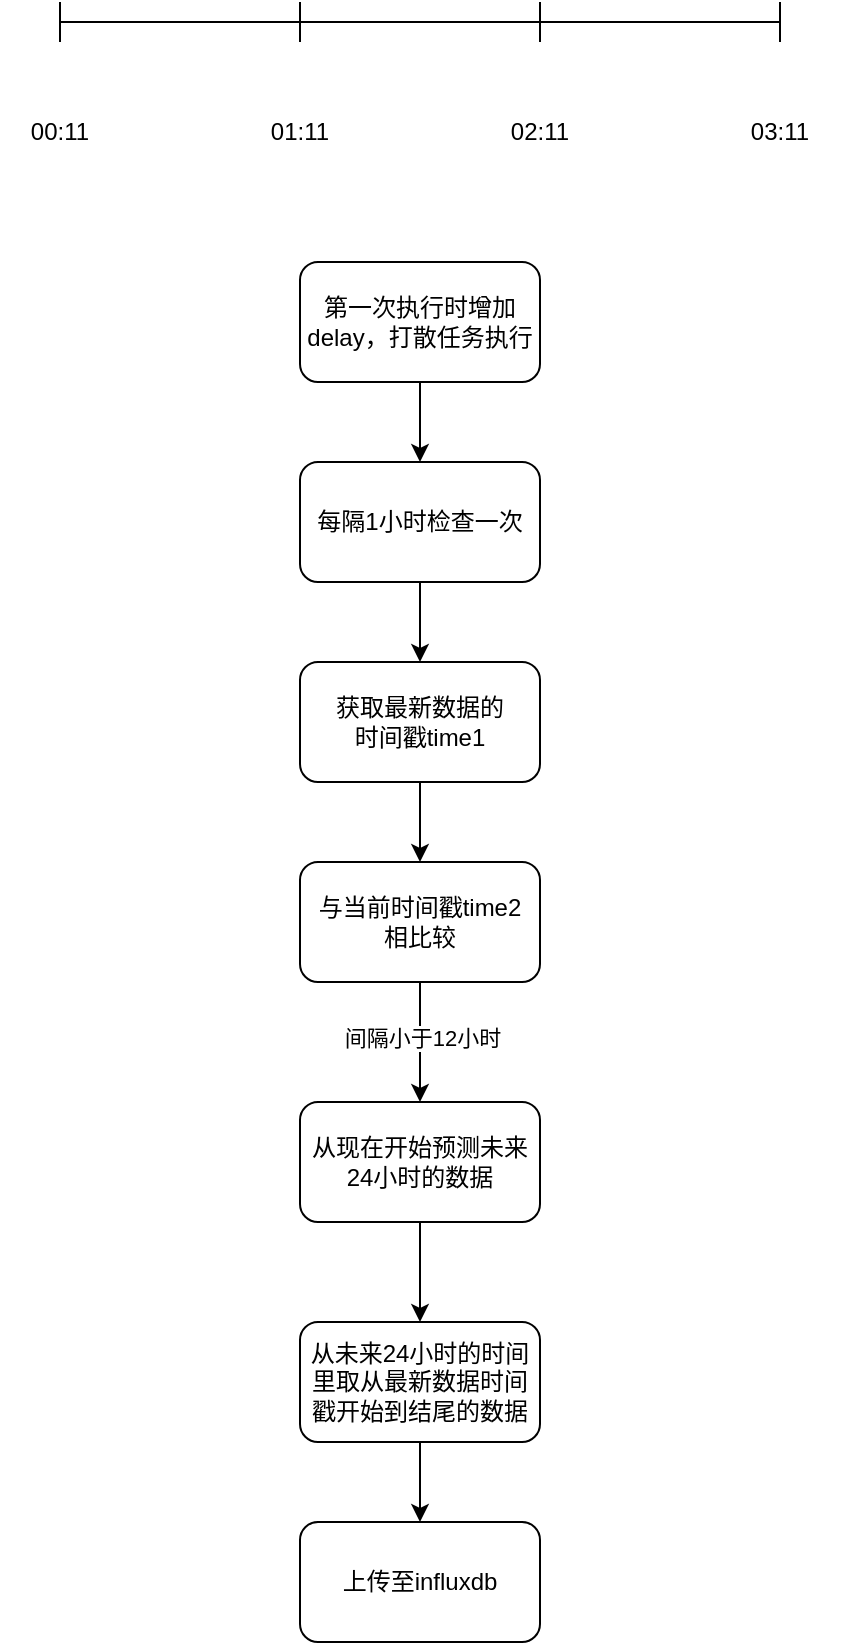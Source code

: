 <mxfile version="21.2.9" type="github">
  <diagram name="第 1 页" id="SlJA2I-Qyu4VbDwptdL-">
    <mxGraphModel dx="823" dy="544" grid="1" gridSize="10" guides="1" tooltips="1" connect="1" arrows="1" fold="1" page="1" pageScale="1" pageWidth="827" pageHeight="1169" math="0" shadow="0">
      <root>
        <mxCell id="0" />
        <mxCell id="1" parent="0" />
        <mxCell id="vAp62FiM2lDATQAgyI6t-1" value="" style="shape=crossbar;whiteSpace=wrap;html=1;rounded=1;" vertex="1" parent="1">
          <mxGeometry x="234" y="200" width="120" height="20" as="geometry" />
        </mxCell>
        <mxCell id="vAp62FiM2lDATQAgyI6t-2" value="" style="shape=crossbar;whiteSpace=wrap;html=1;rounded=1;" vertex="1" parent="1">
          <mxGeometry x="354" y="200" width="120" height="20" as="geometry" />
        </mxCell>
        <mxCell id="vAp62FiM2lDATQAgyI6t-3" value="" style="shape=crossbar;whiteSpace=wrap;html=1;rounded=1;" vertex="1" parent="1">
          <mxGeometry x="474" y="200" width="120" height="20" as="geometry" />
        </mxCell>
        <mxCell id="vAp62FiM2lDATQAgyI6t-5" value="00:11" style="text;html=1;strokeColor=none;fillColor=none;align=center;verticalAlign=middle;whiteSpace=wrap;rounded=0;" vertex="1" parent="1">
          <mxGeometry x="204" y="250" width="60" height="30" as="geometry" />
        </mxCell>
        <mxCell id="vAp62FiM2lDATQAgyI6t-7" value="01:11" style="text;html=1;strokeColor=none;fillColor=none;align=center;verticalAlign=middle;whiteSpace=wrap;rounded=0;" vertex="1" parent="1">
          <mxGeometry x="324" y="250" width="60" height="30" as="geometry" />
        </mxCell>
        <mxCell id="vAp62FiM2lDATQAgyI6t-8" value="02:11" style="text;html=1;strokeColor=none;fillColor=none;align=center;verticalAlign=middle;whiteSpace=wrap;rounded=0;" vertex="1" parent="1">
          <mxGeometry x="444" y="250" width="60" height="30" as="geometry" />
        </mxCell>
        <mxCell id="vAp62FiM2lDATQAgyI6t-9" value="03:11" style="text;html=1;strokeColor=none;fillColor=none;align=center;verticalAlign=middle;whiteSpace=wrap;rounded=0;" vertex="1" parent="1">
          <mxGeometry x="564" y="250" width="60" height="30" as="geometry" />
        </mxCell>
        <mxCell id="vAp62FiM2lDATQAgyI6t-12" value="" style="edgeStyle=orthogonalEdgeStyle;rounded=0;orthogonalLoop=1;jettySize=auto;html=1;" edge="1" parent="1" source="vAp62FiM2lDATQAgyI6t-10" target="vAp62FiM2lDATQAgyI6t-11">
          <mxGeometry relative="1" as="geometry" />
        </mxCell>
        <mxCell id="vAp62FiM2lDATQAgyI6t-10" value="每隔1小时检查一次" style="rounded=1;whiteSpace=wrap;html=1;" vertex="1" parent="1">
          <mxGeometry x="354" y="430" width="120" height="60" as="geometry" />
        </mxCell>
        <mxCell id="vAp62FiM2lDATQAgyI6t-14" value="" style="edgeStyle=orthogonalEdgeStyle;rounded=0;orthogonalLoop=1;jettySize=auto;html=1;" edge="1" parent="1" source="vAp62FiM2lDATQAgyI6t-11" target="vAp62FiM2lDATQAgyI6t-13">
          <mxGeometry relative="1" as="geometry" />
        </mxCell>
        <mxCell id="vAp62FiM2lDATQAgyI6t-11" value="获取最新数据的&lt;br&gt;时间戳time1" style="whiteSpace=wrap;html=1;rounded=1;" vertex="1" parent="1">
          <mxGeometry x="354" y="530" width="120" height="60" as="geometry" />
        </mxCell>
        <mxCell id="vAp62FiM2lDATQAgyI6t-16" value="" style="edgeStyle=orthogonalEdgeStyle;rounded=0;orthogonalLoop=1;jettySize=auto;html=1;" edge="1" parent="1" source="vAp62FiM2lDATQAgyI6t-13" target="vAp62FiM2lDATQAgyI6t-15">
          <mxGeometry relative="1" as="geometry" />
        </mxCell>
        <mxCell id="vAp62FiM2lDATQAgyI6t-19" value="间隔小于12小时" style="edgeLabel;html=1;align=center;verticalAlign=middle;resizable=0;points=[];" vertex="1" connectable="0" parent="vAp62FiM2lDATQAgyI6t-16">
          <mxGeometry x="-0.063" y="1" relative="1" as="geometry">
            <mxPoint as="offset" />
          </mxGeometry>
        </mxCell>
        <mxCell id="vAp62FiM2lDATQAgyI6t-13" value="与当前时间戳time2&lt;br&gt;相比较" style="whiteSpace=wrap;html=1;rounded=1;" vertex="1" parent="1">
          <mxGeometry x="354" y="630" width="120" height="60" as="geometry" />
        </mxCell>
        <mxCell id="vAp62FiM2lDATQAgyI6t-21" value="" style="edgeStyle=orthogonalEdgeStyle;rounded=0;orthogonalLoop=1;jettySize=auto;html=1;" edge="1" parent="1" source="vAp62FiM2lDATQAgyI6t-15" target="vAp62FiM2lDATQAgyI6t-20">
          <mxGeometry relative="1" as="geometry" />
        </mxCell>
        <mxCell id="vAp62FiM2lDATQAgyI6t-15" value="从现在开始预测未来24小时的数据" style="whiteSpace=wrap;html=1;rounded=1;" vertex="1" parent="1">
          <mxGeometry x="354" y="750" width="120" height="60" as="geometry" />
        </mxCell>
        <mxCell id="vAp62FiM2lDATQAgyI6t-23" value="" style="edgeStyle=orthogonalEdgeStyle;rounded=0;orthogonalLoop=1;jettySize=auto;html=1;" edge="1" parent="1" source="vAp62FiM2lDATQAgyI6t-20">
          <mxGeometry relative="1" as="geometry">
            <mxPoint x="414" y="960" as="targetPoint" />
          </mxGeometry>
        </mxCell>
        <mxCell id="vAp62FiM2lDATQAgyI6t-20" value="从未来24小时的时间里取从最新数据时间戳开始到结尾的数据" style="whiteSpace=wrap;html=1;rounded=1;" vertex="1" parent="1">
          <mxGeometry x="354" y="860" width="120" height="60" as="geometry" />
        </mxCell>
        <mxCell id="vAp62FiM2lDATQAgyI6t-22" value="上传至influxdb" style="whiteSpace=wrap;html=1;rounded=1;" vertex="1" parent="1">
          <mxGeometry x="354" y="960" width="120" height="60" as="geometry" />
        </mxCell>
        <mxCell id="vAp62FiM2lDATQAgyI6t-26" value="" style="edgeStyle=orthogonalEdgeStyle;rounded=0;orthogonalLoop=1;jettySize=auto;html=1;" edge="1" parent="1" source="vAp62FiM2lDATQAgyI6t-25" target="vAp62FiM2lDATQAgyI6t-10">
          <mxGeometry relative="1" as="geometry" />
        </mxCell>
        <mxCell id="vAp62FiM2lDATQAgyI6t-25" value="第一次执行时增加delay，打散任务执行" style="rounded=1;whiteSpace=wrap;html=1;" vertex="1" parent="1">
          <mxGeometry x="354" y="330" width="120" height="60" as="geometry" />
        </mxCell>
      </root>
    </mxGraphModel>
  </diagram>
</mxfile>
